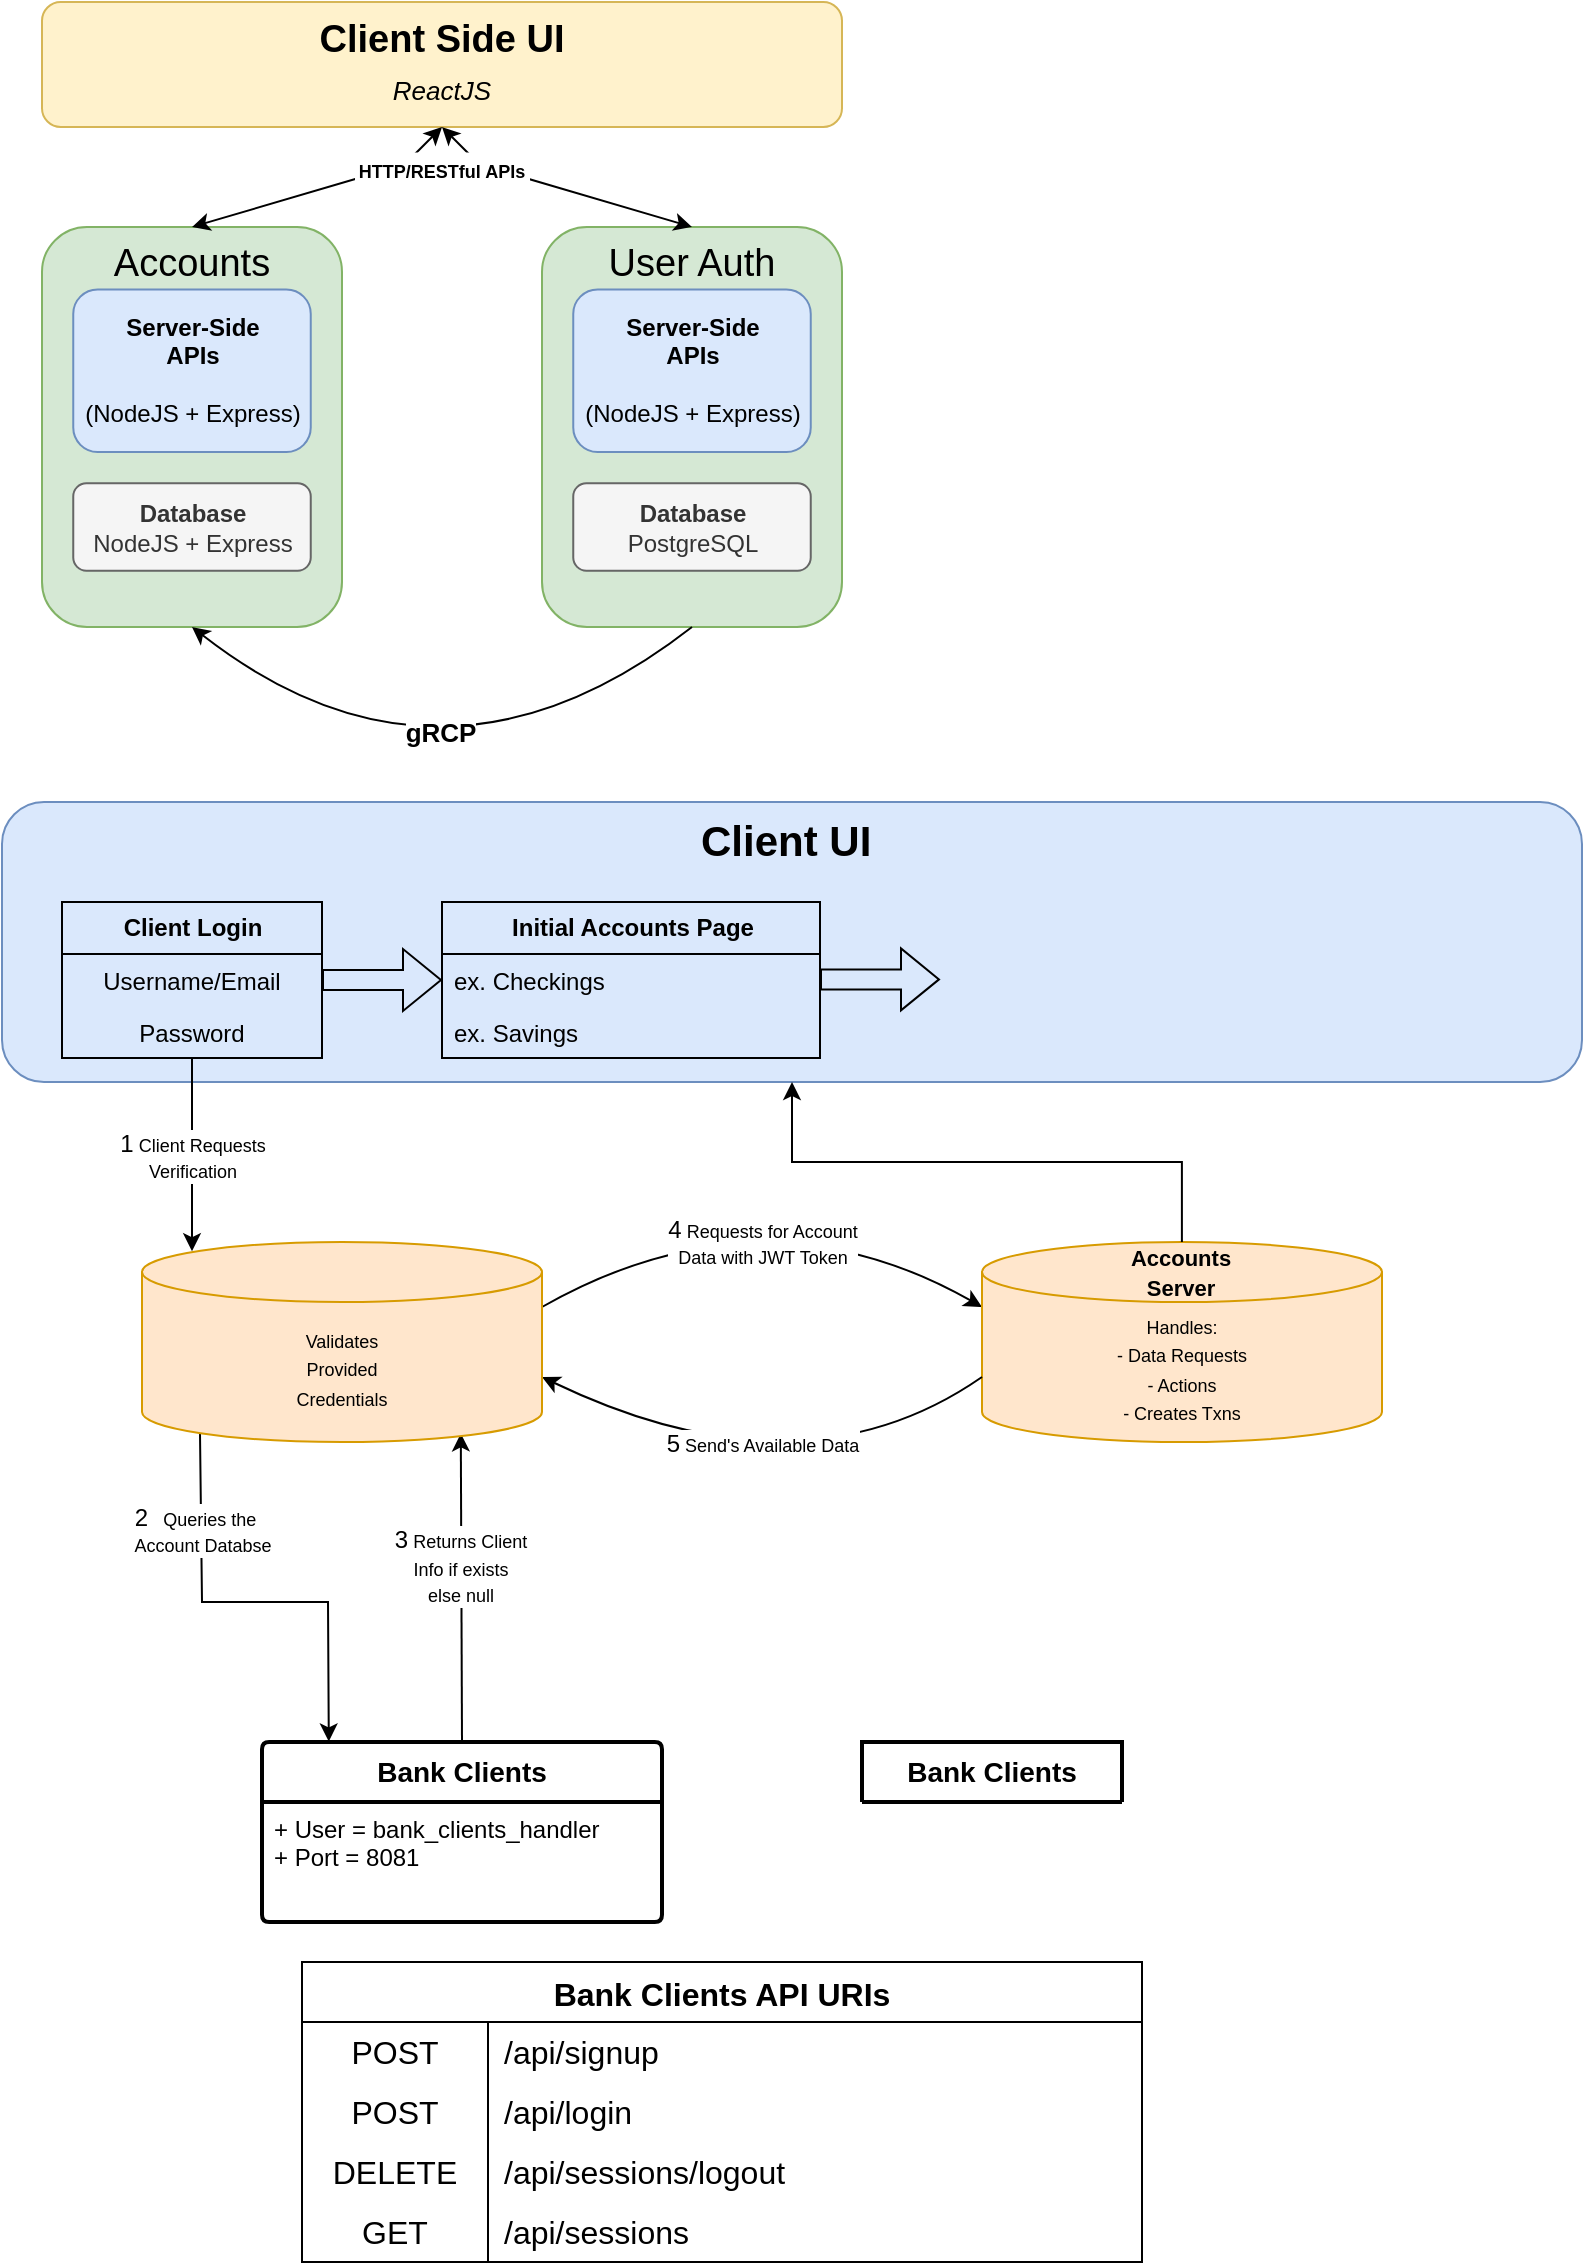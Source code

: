 <mxfile version="21.5.0" type="github">
  <diagram id="prtHgNgQTEPvFCAcTncT" name="Page-1">
    <mxGraphModel dx="2985" dy="1915" grid="1" gridSize="10" guides="1" tooltips="1" connect="1" arrows="1" fold="1" page="1" pageScale="1" pageWidth="827" pageHeight="1169" math="0" shadow="0">
      <root>
        <mxCell id="0" />
        <mxCell id="1" parent="0" />
        <mxCell id="eUzGpIg8TRW1UEkUdWS9-5" value="&lt;b&gt;Bank Clients&lt;/b&gt;" style="swimlane;childLayout=stackLayout;horizontal=1;startSize=30;horizontalStack=0;rounded=1;fontSize=14;fontStyle=0;strokeWidth=2;resizeParent=0;resizeLast=1;shadow=0;dashed=0;align=center;arcSize=4;whiteSpace=wrap;html=1;" parent="1" vertex="1">
          <mxGeometry x="150" y="910" width="200" height="90" as="geometry">
            <mxRectangle x="150" y="910" width="130" height="30" as="alternateBounds" />
          </mxGeometry>
        </mxCell>
        <mxCell id="eUzGpIg8TRW1UEkUdWS9-6" value="+ User = bank_clients_handler&lt;br&gt;+ Port = 8081&lt;br&gt;&lt;br&gt;" style="align=left;strokeColor=none;fillColor=none;spacingLeft=4;fontSize=12;verticalAlign=top;resizable=0;rotatable=0;part=1;html=1;" parent="eUzGpIg8TRW1UEkUdWS9-5" vertex="1">
          <mxGeometry y="30" width="200" height="60" as="geometry" />
        </mxCell>
        <mxCell id="sCzp43F6P4eFwaI27-4t-1" value="" style="group;aspect=fixed;strokeWidth=0;fontColor=default;labelBackgroundColor=none;" parent="1" vertex="1" connectable="0">
          <mxGeometry x="40" y="40" width="400" height="312.5" as="geometry" />
        </mxCell>
        <mxCell id="W_EmYKKKbLou7GbKtM4T-2" value="&lt;p style=&quot;line-height: 100%;&quot;&gt;&lt;b style=&quot;&quot;&gt;&lt;font style=&quot;font-size: 19px;&quot;&gt;Client Side UI&lt;/font&gt;&lt;/b&gt;&lt;font style=&quot;font-size: 13px;&quot;&gt;&lt;i&gt;&lt;br&gt;&lt;/i&gt;&lt;/font&gt;&lt;/p&gt;&lt;p style=&quot;line-height: 100%;&quot;&gt;&lt;font style=&quot;font-size: 13px;&quot;&gt;&lt;i&gt;ReactJS&lt;/i&gt;&lt;/font&gt;&lt;/p&gt;" style="rounded=1;whiteSpace=wrap;html=1;fillColor=#fff2cc;strokeColor=#d6b656;" parent="sCzp43F6P4eFwaI27-4t-1" vertex="1">
          <mxGeometry width="400" height="62.5" as="geometry" />
        </mxCell>
        <mxCell id="W_EmYKKKbLou7GbKtM4T-4" value="&lt;font style=&quot;&quot;&gt;&lt;font style=&quot;font-size: 19px;&quot;&gt;Accounts&lt;/font&gt;&lt;/font&gt;" style="rounded=1;whiteSpace=wrap;html=1;fillColor=#d5e8d4;strokeColor=#82b366;verticalAlign=top;labelPosition=center;verticalLabelPosition=middle;align=center;" parent="sCzp43F6P4eFwaI27-4t-1" vertex="1">
          <mxGeometry y="112.5" width="150" height="200" as="geometry" />
        </mxCell>
        <mxCell id="W_EmYKKKbLou7GbKtM4T-5" value="&lt;font style=&quot;&quot;&gt;&lt;font style=&quot;font-size: 19px;&quot;&gt;User Auth&lt;/font&gt;&lt;/font&gt;" style="rounded=1;whiteSpace=wrap;html=1;fillColor=#d5e8d4;strokeColor=#82b366;verticalAlign=top;" parent="sCzp43F6P4eFwaI27-4t-1" vertex="1">
          <mxGeometry x="250" y="112.5" width="150" height="200" as="geometry" />
        </mxCell>
        <mxCell id="W_EmYKKKbLou7GbKtM4T-6" value="&lt;font style=&quot;font-size: 12px;&quot;&gt;&lt;b&gt;&lt;span style=&quot;&quot;&gt;Server-Side &lt;/span&gt;&lt;br&gt;&lt;/b&gt;&lt;span style=&quot;&quot;&gt;&lt;b&gt;APIs&lt;/b&gt;&lt;br&gt;&lt;/span&gt;&lt;br&gt;&lt;font style=&quot;font-size: 12px;&quot;&gt;(NodeJS + Express)&lt;/font&gt;&lt;br&gt;&lt;/font&gt;" style="rounded=1;whiteSpace=wrap;html=1;fillColor=#dae8fc;strokeColor=#6c8ebf;" parent="sCzp43F6P4eFwaI27-4t-1" vertex="1">
          <mxGeometry x="15.625" y="143.75" width="118.75" height="81.25" as="geometry" />
        </mxCell>
        <mxCell id="W_EmYKKKbLou7GbKtM4T-7" value="&lt;span style=&quot;color: rgb(0, 0, 0); font-family: Helvetica; font-style: normal; font-variant-ligatures: normal; font-variant-caps: normal; letter-spacing: normal; orphans: 2; text-align: center; text-indent: 0px; text-transform: none; widows: 2; word-spacing: 0px; -webkit-text-stroke-width: 0px; text-decoration-thickness: initial; text-decoration-style: initial; text-decoration-color: initial; float: none; display: inline !important;&quot;&gt;&lt;font style=&quot;font-size: 12px;&quot;&gt;&lt;b&gt;&lt;span style=&quot;&quot;&gt;Server-Side &lt;/span&gt;&lt;br&gt;&lt;/b&gt;&lt;span style=&quot;&quot;&gt;&lt;b&gt;APIs&lt;br&gt;&lt;/b&gt;&lt;/span&gt;&lt;br&gt;&lt;font style=&quot;font-weight: 400; font-size: 12px;&quot;&gt;(NodeJS + Express)&lt;/font&gt;&lt;br&gt;&lt;/font&gt;&lt;/span&gt;" style="rounded=1;whiteSpace=wrap;html=1;fillColor=#dae8fc;strokeColor=#6c8ebf;labelBackgroundColor=none;" parent="sCzp43F6P4eFwaI27-4t-1" vertex="1">
          <mxGeometry x="265.625" y="143.75" width="118.75" height="81.25" as="geometry" />
        </mxCell>
        <mxCell id="W_EmYKKKbLou7GbKtM4T-8" value="&lt;font style=&quot;font-size: 12px;&quot;&gt;&lt;span style=&quot;&quot;&gt;&lt;b&gt;Database&lt;/b&gt;&lt;/span&gt;&lt;br&gt;&lt;font style=&quot;font-size: 12px;&quot;&gt;NodeJS + Express&lt;/font&gt;&lt;br&gt;&lt;/font&gt;" style="rounded=1;whiteSpace=wrap;html=1;fillColor=#f5f5f5;fontColor=#333333;strokeColor=#666666;" parent="sCzp43F6P4eFwaI27-4t-1" vertex="1">
          <mxGeometry x="15.625" y="240.625" width="118.75" height="43.75" as="geometry" />
        </mxCell>
        <mxCell id="W_EmYKKKbLou7GbKtM4T-9" value="&lt;font style=&quot;font-size: 12px;&quot;&gt;&lt;span style=&quot;&quot;&gt;&lt;b&gt;Database&lt;/b&gt;&lt;/span&gt;&lt;br&gt;&lt;font style=&quot;font-size: 12px;&quot;&gt;PostgreSQL&lt;/font&gt;&lt;br&gt;&lt;/font&gt;" style="rounded=1;whiteSpace=wrap;html=1;fillColor=#f5f5f5;fontColor=#333333;strokeColor=#666666;" parent="sCzp43F6P4eFwaI27-4t-1" vertex="1">
          <mxGeometry x="265.625" y="240.625" width="118.75" height="43.75" as="geometry" />
        </mxCell>
        <mxCell id="07pTWyjCVWl16_RxVCYl-13" value="" style="endArrow=classic;startArrow=classic;html=1;rounded=0;" parent="sCzp43F6P4eFwaI27-4t-1" edge="1">
          <mxGeometry width="50" height="50" relative="1" as="geometry">
            <mxPoint x="75" y="112.5" as="sourcePoint" />
            <mxPoint x="200" y="62.5" as="targetPoint" />
            <Array as="points">
              <mxPoint x="181.25" y="81.25" />
            </Array>
          </mxGeometry>
        </mxCell>
        <mxCell id="07pTWyjCVWl16_RxVCYl-14" value="" style="endArrow=classic;startArrow=classic;html=1;rounded=0;exitX=0.5;exitY=1;exitDx=0;exitDy=0;entryX=0.5;entryY=0;entryDx=0;entryDy=0;" parent="sCzp43F6P4eFwaI27-4t-1" source="W_EmYKKKbLou7GbKtM4T-2" target="W_EmYKKKbLou7GbKtM4T-5" edge="1">
          <mxGeometry width="50" height="50" relative="1" as="geometry">
            <mxPoint x="200" y="112.5" as="sourcePoint" />
            <mxPoint x="325" y="62.5" as="targetPoint" />
            <Array as="points">
              <mxPoint x="218.75" y="81.25" />
            </Array>
          </mxGeometry>
        </mxCell>
        <mxCell id="sCzp43F6P4eFwaI27-4t-2" value="" style="curved=1;endArrow=classic;html=1;rounded=0;entryX=0.5;entryY=1;entryDx=0;entryDy=0;exitX=0.5;exitY=1;exitDx=0;exitDy=0;" parent="sCzp43F6P4eFwaI27-4t-1" source="W_EmYKKKbLou7GbKtM4T-5" target="W_EmYKKKbLou7GbKtM4T-4" edge="1">
          <mxGeometry width="50" height="50" relative="1" as="geometry">
            <mxPoint x="175" y="380" as="sourcePoint" />
            <mxPoint x="80" y="370" as="targetPoint" />
            <Array as="points">
              <mxPoint x="200" y="410" />
            </Array>
          </mxGeometry>
        </mxCell>
        <mxCell id="sCzp43F6P4eFwaI27-4t-3" value="&lt;font size=&quot;1&quot; style=&quot;&quot;&gt;&lt;b style=&quot;font-size: 13px;&quot;&gt;gRCP&lt;/b&gt;&lt;/font&gt;" style="edgeLabel;html=1;align=center;verticalAlign=middle;resizable=0;points=[];" parent="sCzp43F6P4eFwaI27-4t-2" vertex="1" connectable="0">
          <mxGeometry x="0.18" y="-35" relative="1" as="geometry">
            <mxPoint as="offset" />
          </mxGeometry>
        </mxCell>
        <mxCell id="07pTWyjCVWl16_RxVCYl-11" value="&lt;b&gt;&lt;font style=&quot;font-size: 9px;&quot;&gt;HTTP/RESTful APIs&lt;/font&gt;&lt;/b&gt;" style="rounded=0;whiteSpace=wrap;html=1;strokeWidth=0;fillColor=default;gradientColor=none;dashed=1;dashPattern=1 4;perimeterSpacing=13;strokeColor=none;" parent="sCzp43F6P4eFwaI27-4t-1" vertex="1">
          <mxGeometry x="156.25" y="75" width="87.5" height="18.75" as="geometry" />
        </mxCell>
        <mxCell id="sCzp43F6P4eFwaI27-4t-16" value="&lt;b&gt;&lt;font style=&quot;font-size: 21px;&quot;&gt;Client UI&amp;nbsp;&lt;/font&gt;&lt;/b&gt;" style="rounded=1;whiteSpace=wrap;html=1;fillColor=#dae8fc;strokeColor=#6c8ebf;verticalAlign=top;" parent="1" vertex="1">
          <mxGeometry x="20" y="440" width="790" height="140" as="geometry" />
        </mxCell>
        <mxCell id="sCzp43F6P4eFwaI27-4t-22" value="&lt;font style=&quot;border-color: var(--border-color); font-size: 12px;&quot;&gt;1&lt;/font&gt;&lt;font style=&quot;border-color: var(--border-color); font-size: 9px;&quot;&gt;&amp;nbsp;Client Requests&lt;br style=&quot;border-color: var(--border-color);&quot;&gt;Verification&lt;/font&gt;" style="endArrow=classic;html=1;rounded=0;entryX=0.125;entryY=0.046;entryDx=0;entryDy=0;entryPerimeter=0;exitX=0.5;exitY=1;exitDx=0;exitDy=0;exitPerimeter=0;" parent="1" source="sCzp43F6P4eFwaI27-4t-52" edge="1">
          <mxGeometry width="50" height="50" relative="1" as="geometry">
            <mxPoint x="115" y="605" as="sourcePoint" />
            <mxPoint x="115" y="664.6" as="targetPoint" />
            <Array as="points" />
          </mxGeometry>
        </mxCell>
        <mxCell id="sCzp43F6P4eFwaI27-4t-27" value="&lt;font style=&quot;font-size: 12px;&quot;&gt;4&lt;/font&gt;&lt;font style=&quot;font-size: 9px;&quot;&gt; Requests for Account&lt;br&gt;Data with JWT Token&lt;/font&gt;" style="endArrow=classic;html=1;exitX=1;exitY=0;exitDx=0;exitDy=32.5;exitPerimeter=0;entryX=0;entryY=0;entryDx=0;entryDy=32.5;entryPerimeter=0;curved=1;" parent="1" target="sCzp43F6P4eFwaI27-4t-59" edge="1">
          <mxGeometry x="-0.117" y="-26" width="50" height="50" relative="1" as="geometry">
            <mxPoint x="290" y="692.5" as="sourcePoint" />
            <mxPoint x="440" y="780" as="targetPoint" />
            <Array as="points">
              <mxPoint x="400" y="630" />
            </Array>
            <mxPoint as="offset" />
          </mxGeometry>
        </mxCell>
        <mxCell id="sCzp43F6P4eFwaI27-4t-29" value="&lt;font style=&quot;font-size: 9px;&quot;&gt;&lt;br&gt;&lt;/font&gt;" style="edgeLabel;html=1;align=left;verticalAlign=middle;resizable=0;points=[];spacing=0;" parent="sCzp43F6P4eFwaI27-4t-27" vertex="1" connectable="0">
          <mxGeometry x="0.289" y="-2" relative="1" as="geometry">
            <mxPoint x="-71" y="-22" as="offset" />
          </mxGeometry>
        </mxCell>
        <mxCell id="sCzp43F6P4eFwaI27-4t-35" value="&lt;div style=&quot;&quot;&gt;&lt;br&gt;&lt;/div&gt;" style="edgeLabel;html=1;align=left;verticalAlign=middle;resizable=0;points=[];spacing=0;" parent="sCzp43F6P4eFwaI27-4t-27" vertex="1" connectable="0">
          <mxGeometry x="0.288" y="-1" relative="1" as="geometry">
            <mxPoint x="-71" y="19" as="offset" />
          </mxGeometry>
        </mxCell>
        <mxCell id="sCzp43F6P4eFwaI27-4t-43" value="&lt;b&gt;Initial Accounts Page&lt;/b&gt;" style="swimlane;fontStyle=0;childLayout=stackLayout;horizontal=1;startSize=26;fillColor=none;horizontalStack=0;resizeParent=1;resizeParentMax=0;resizeLast=0;collapsible=1;marginBottom=0;html=1;" parent="1" vertex="1">
          <mxGeometry x="240" y="490" width="189" height="78" as="geometry" />
        </mxCell>
        <mxCell id="sCzp43F6P4eFwaI27-4t-45" value="ex. Checkings" style="text;strokeColor=none;fillColor=none;align=left;verticalAlign=top;spacingLeft=4;spacingRight=4;overflow=hidden;rotatable=0;points=[[0,0.5],[1,0.5]];portConstraint=eastwest;whiteSpace=wrap;html=1;" parent="sCzp43F6P4eFwaI27-4t-43" vertex="1">
          <mxGeometry y="26" width="189" height="26" as="geometry" />
        </mxCell>
        <mxCell id="sCzp43F6P4eFwaI27-4t-46" value="ex. Savings" style="text;strokeColor=none;fillColor=none;align=left;verticalAlign=top;spacingLeft=4;spacingRight=4;overflow=hidden;rotatable=0;points=[[0,0.5],[1,0.5]];portConstraint=eastwest;whiteSpace=wrap;html=1;" parent="sCzp43F6P4eFwaI27-4t-43" vertex="1">
          <mxGeometry y="52" width="189" height="26" as="geometry" />
        </mxCell>
        <mxCell id="sCzp43F6P4eFwaI27-4t-48" value="&lt;b&gt;Client Login&lt;/b&gt;" style="swimlane;fontStyle=0;childLayout=stackLayout;horizontal=1;startSize=26;fillColor=none;horizontalStack=0;resizeParent=1;resizeParentMax=0;resizeLast=0;collapsible=1;marginBottom=0;html=1;" parent="1" vertex="1">
          <mxGeometry x="50" y="490" width="130" height="78" as="geometry" />
        </mxCell>
        <mxCell id="sCzp43F6P4eFwaI27-4t-50" value="Username/Email" style="text;strokeColor=none;fillColor=none;align=center;verticalAlign=top;spacingLeft=4;spacingRight=4;overflow=hidden;rotatable=0;points=[[0,0.5],[1,0.5]];portConstraint=eastwest;whiteSpace=wrap;html=1;" parent="sCzp43F6P4eFwaI27-4t-48" vertex="1">
          <mxGeometry y="26" width="130" height="26" as="geometry" />
        </mxCell>
        <mxCell id="sCzp43F6P4eFwaI27-4t-52" value="Password" style="text;strokeColor=none;fillColor=none;align=center;verticalAlign=top;spacingLeft=4;spacingRight=4;overflow=hidden;rotatable=0;points=[[0,0.5],[1,0.5]];portConstraint=eastwest;whiteSpace=wrap;html=1;" parent="sCzp43F6P4eFwaI27-4t-48" vertex="1">
          <mxGeometry y="52" width="130" height="26" as="geometry" />
        </mxCell>
        <mxCell id="sCzp43F6P4eFwaI27-4t-55" value="" style="endArrow=classic;html=1;rounded=0;sourcePerimeterSpacing=0;exitX=0.145;exitY=1;exitDx=0;exitDy=-4.35;exitPerimeter=0;entryX=0.167;entryY=-0.003;entryDx=0;entryDy=0;entryPerimeter=0;" parent="1" source="eUzGpIg8TRW1UEkUdWS9-9" target="eUzGpIg8TRW1UEkUdWS9-5" edge="1">
          <mxGeometry width="50" height="50" relative="1" as="geometry">
            <mxPoint x="190" y="760" as="sourcePoint" />
            <mxPoint x="156.5" y="1025" as="targetPoint" />
            <Array as="points">
              <mxPoint x="120" y="840" />
              <mxPoint x="183" y="840" />
            </Array>
          </mxGeometry>
        </mxCell>
        <mxCell id="sCzp43F6P4eFwaI27-4t-56" value="&lt;font style=&quot;font-size: 12px;&quot;&gt;2&lt;/font&gt;&lt;font style=&quot;font-size: 9px;&quot;&gt;&amp;nbsp; &amp;nbsp;Queries the&amp;nbsp; &amp;nbsp;&lt;br&gt;Account Databse&lt;/font&gt;" style="edgeLabel;html=1;align=center;verticalAlign=middle;resizable=0;points=[];" parent="sCzp43F6P4eFwaI27-4t-55" vertex="1" connectable="0">
          <mxGeometry x="-0.057" y="-1" relative="1" as="geometry">
            <mxPoint x="-18" y="-37" as="offset" />
          </mxGeometry>
        </mxCell>
        <mxCell id="sCzp43F6P4eFwaI27-4t-57" value="" style="endArrow=classic;html=1;rounded=0;exitX=0.5;exitY=0;exitDx=0;exitDy=0;entryX=0.797;entryY=0.957;entryDx=0;entryDy=0;entryPerimeter=0;" parent="1" source="eUzGpIg8TRW1UEkUdWS9-5" target="eUzGpIg8TRW1UEkUdWS9-9" edge="1">
          <mxGeometry width="50" height="50" relative="1" as="geometry">
            <mxPoint x="285.25" y="940" as="sourcePoint" />
            <mxPoint x="246.4" y="757.6" as="targetPoint" />
          </mxGeometry>
        </mxCell>
        <mxCell id="sCzp43F6P4eFwaI27-4t-58" value="&lt;font style=&quot;font-size: 9px;&quot;&gt;&lt;font style=&quot;font-size: 12px;&quot;&gt;3&lt;/font&gt; Returns Client&lt;br&gt;Info if exists&lt;br&gt;else null&lt;br&gt;&lt;/font&gt;" style="edgeLabel;html=1;align=center;verticalAlign=middle;resizable=0;points=[];" parent="sCzp43F6P4eFwaI27-4t-57" vertex="1" connectable="0">
          <mxGeometry x="0.048" relative="1" as="geometry">
            <mxPoint x="-1" y="-7" as="offset" />
          </mxGeometry>
        </mxCell>
        <mxCell id="sCzp43F6P4eFwaI27-4t-63" value="" style="shape=flexArrow;endArrow=classic;html=1;rounded=0;exitX=1;exitY=0.5;exitDx=0;exitDy=0;" parent="1" source="sCzp43F6P4eFwaI27-4t-50" target="sCzp43F6P4eFwaI27-4t-43" edge="1">
          <mxGeometry width="50" height="50" relative="1" as="geometry">
            <mxPoint x="180" y="554" as="sourcePoint" />
            <mxPoint x="230" y="504" as="targetPoint" />
          </mxGeometry>
        </mxCell>
        <mxCell id="sCzp43F6P4eFwaI27-4t-65" value="" style="shape=flexArrow;endArrow=classic;html=1;rounded=0;exitX=1;exitY=0.5;exitDx=0;exitDy=0;" parent="1" edge="1">
          <mxGeometry width="50" height="50" relative="1" as="geometry">
            <mxPoint x="429" y="528.69" as="sourcePoint" />
            <mxPoint x="489" y="528.69" as="targetPoint" />
          </mxGeometry>
        </mxCell>
        <mxCell id="sCzp43F6P4eFwaI27-4t-66" value="" style="group;verticalAlign=middle;" parent="1" vertex="1" connectable="0">
          <mxGeometry x="510" y="660" width="200" height="100" as="geometry" />
        </mxCell>
        <mxCell id="sCzp43F6P4eFwaI27-4t-59" value="&lt;font style=&quot;font-size: 9px;&quot;&gt;Handles:&lt;br&gt;- Data Requests&lt;br&gt;- Actions&lt;br&gt;- Creates Txns&lt;/font&gt;" style="shape=cylinder3;whiteSpace=wrap;html=1;boundedLbl=1;backgroundOutline=1;size=15;fillColor=#ffe6cc;strokeColor=#d79b00;" parent="sCzp43F6P4eFwaI27-4t-66" vertex="1">
          <mxGeometry width="200" height="100" as="geometry" />
        </mxCell>
        <mxCell id="sCzp43F6P4eFwaI27-4t-62" value="&lt;font style=&quot;font-size: 11px;&quot;&gt;&lt;b&gt;Accounts Server&lt;/b&gt;&lt;/font&gt;" style="text;html=1;strokeColor=none;fillColor=none;align=center;verticalAlign=middle;whiteSpace=wrap;rounded=0;" parent="sCzp43F6P4eFwaI27-4t-66" vertex="1">
          <mxGeometry x="71.429" width="57.143" height="30" as="geometry" />
        </mxCell>
        <mxCell id="sCzp43F6P4eFwaI27-4t-73" value="" style="endArrow=classic;html=1;entryX=1;entryY=0;entryDx=0;entryDy=67.5;entryPerimeter=0;exitX=0;exitY=0;exitDx=0;exitDy=67.5;exitPerimeter=0;curved=1;" parent="1" source="sCzp43F6P4eFwaI27-4t-59" edge="1">
          <mxGeometry width="50" height="50" relative="1" as="geometry">
            <mxPoint x="410" y="850" as="sourcePoint" />
            <mxPoint x="290" y="727.5" as="targetPoint" />
            <Array as="points">
              <mxPoint x="420" y="790" />
            </Array>
          </mxGeometry>
        </mxCell>
        <mxCell id="sCzp43F6P4eFwaI27-4t-74" value="&lt;font style=&quot;font-size: 12px;&quot;&gt;5&lt;/font&gt;&lt;font style=&quot;font-size: 9px;&quot;&gt;&amp;nbsp;Send&#39;s Available Data&lt;/font&gt;" style="edgeLabel;html=1;align=center;verticalAlign=middle;resizable=0;points=[];" parent="sCzp43F6P4eFwaI27-4t-73" vertex="1" connectable="0">
          <mxGeometry x="-0.183" y="-21" relative="1" as="geometry">
            <mxPoint x="-13" y="-9" as="offset" />
          </mxGeometry>
        </mxCell>
        <mxCell id="eUzGpIg8TRW1UEkUdWS9-9" value="&lt;font style=&quot;font-size: 9px;&quot;&gt;Validates&lt;br&gt;Provided&lt;br&gt;Credentials&lt;/font&gt;" style="shape=cylinder3;whiteSpace=wrap;html=1;boundedLbl=1;backgroundOutline=1;size=15;fillColor=#ffe6cc;strokeColor=#d79b00;" parent="1" vertex="1">
          <mxGeometry x="90" y="660" width="200" height="100" as="geometry" />
        </mxCell>
        <mxCell id="eUzGpIg8TRW1UEkUdWS9-10" value="&lt;b&gt;Bank Clients&lt;/b&gt;" style="swimlane;childLayout=stackLayout;horizontal=1;startSize=30;horizontalStack=0;rounded=1;fontSize=14;fontStyle=0;strokeWidth=2;resizeParent=0;resizeLast=1;shadow=0;dashed=0;align=center;arcSize=4;whiteSpace=wrap;html=1;" parent="1" vertex="1" collapsed="1">
          <mxGeometry x="450" y="910" width="130" height="30" as="geometry">
            <mxRectangle x="450" y="910" width="200" height="90" as="alternateBounds" />
          </mxGeometry>
        </mxCell>
        <mxCell id="eUzGpIg8TRW1UEkUdWS9-11" value="+ User = bank_clients_handler&lt;br&gt;+ Port = 8082" style="align=left;strokeColor=none;fillColor=none;spacingLeft=4;fontSize=12;verticalAlign=top;resizable=0;rotatable=0;part=1;html=1;" parent="eUzGpIg8TRW1UEkUdWS9-10" vertex="1">
          <mxGeometry y="30" width="200" height="60" as="geometry" />
        </mxCell>
        <mxCell id="z2G0gvm6WZcUEfVgNqnq-1" value="Bank Clients API URIs" style="shape=table;startSize=30;container=1;collapsible=0;childLayout=tableLayout;fixedRows=1;rowLines=0;fontStyle=1;strokeColor=default;fontSize=16;" parent="1" vertex="1">
          <mxGeometry x="170" y="1020" width="420" height="150" as="geometry" />
        </mxCell>
        <mxCell id="z2G0gvm6WZcUEfVgNqnq-2" value="" style="shape=tableRow;horizontal=0;startSize=0;swimlaneHead=0;swimlaneBody=0;top=0;left=0;bottom=0;right=0;collapsible=0;dropTarget=0;fillColor=none;points=[[0,0.5],[1,0.5]];portConstraint=eastwest;strokeColor=inherit;fontSize=16;" parent="z2G0gvm6WZcUEfVgNqnq-1" vertex="1">
          <mxGeometry y="30" width="420" height="30" as="geometry" />
        </mxCell>
        <mxCell id="z2G0gvm6WZcUEfVgNqnq-3" value="POST" style="shape=partialRectangle;html=1;whiteSpace=wrap;connectable=0;fillColor=none;top=0;left=0;bottom=0;right=0;overflow=hidden;pointerEvents=1;strokeColor=inherit;fontSize=16;" parent="z2G0gvm6WZcUEfVgNqnq-2" vertex="1">
          <mxGeometry width="93" height="30" as="geometry">
            <mxRectangle width="93" height="30" as="alternateBounds" />
          </mxGeometry>
        </mxCell>
        <mxCell id="z2G0gvm6WZcUEfVgNqnq-4" value="/api/signup" style="shape=partialRectangle;html=1;whiteSpace=wrap;connectable=0;fillColor=none;top=0;left=0;bottom=0;right=0;align=left;spacingLeft=6;overflow=hidden;strokeColor=inherit;fontSize=16;" parent="z2G0gvm6WZcUEfVgNqnq-2" vertex="1">
          <mxGeometry x="93" width="327" height="30" as="geometry">
            <mxRectangle width="327" height="30" as="alternateBounds" />
          </mxGeometry>
        </mxCell>
        <mxCell id="z2G0gvm6WZcUEfVgNqnq-5" value="" style="shape=tableRow;horizontal=0;startSize=0;swimlaneHead=0;swimlaneBody=0;top=0;left=0;bottom=0;right=0;collapsible=0;dropTarget=0;fillColor=none;points=[[0,0.5],[1,0.5]];portConstraint=eastwest;strokeColor=inherit;fontSize=16;" parent="z2G0gvm6WZcUEfVgNqnq-1" vertex="1">
          <mxGeometry y="60" width="420" height="30" as="geometry" />
        </mxCell>
        <mxCell id="z2G0gvm6WZcUEfVgNqnq-6" value="POST" style="shape=partialRectangle;html=1;whiteSpace=wrap;connectable=0;fillColor=none;top=0;left=0;bottom=0;right=0;overflow=hidden;strokeColor=inherit;fontSize=16;" parent="z2G0gvm6WZcUEfVgNqnq-5" vertex="1">
          <mxGeometry width="93" height="30" as="geometry">
            <mxRectangle width="93" height="30" as="alternateBounds" />
          </mxGeometry>
        </mxCell>
        <mxCell id="z2G0gvm6WZcUEfVgNqnq-7" value="/api/login" style="shape=partialRectangle;html=1;whiteSpace=wrap;connectable=0;fillColor=none;top=0;left=0;bottom=0;right=0;align=left;spacingLeft=6;overflow=hidden;strokeColor=inherit;fontSize=16;" parent="z2G0gvm6WZcUEfVgNqnq-5" vertex="1">
          <mxGeometry x="93" width="327" height="30" as="geometry">
            <mxRectangle width="327" height="30" as="alternateBounds" />
          </mxGeometry>
        </mxCell>
        <mxCell id="z2G0gvm6WZcUEfVgNqnq-8" value="" style="shape=tableRow;horizontal=0;startSize=0;swimlaneHead=0;swimlaneBody=0;top=0;left=0;bottom=0;right=0;collapsible=0;dropTarget=0;fillColor=none;points=[[0,0.5],[1,0.5]];portConstraint=eastwest;strokeColor=inherit;fontSize=16;" parent="z2G0gvm6WZcUEfVgNqnq-1" vertex="1">
          <mxGeometry y="90" width="420" height="30" as="geometry" />
        </mxCell>
        <mxCell id="z2G0gvm6WZcUEfVgNqnq-9" value="DELETE" style="shape=partialRectangle;html=1;whiteSpace=wrap;connectable=0;fillColor=none;top=0;left=0;bottom=0;right=0;overflow=hidden;strokeColor=inherit;fontSize=16;" parent="z2G0gvm6WZcUEfVgNqnq-8" vertex="1">
          <mxGeometry width="93" height="30" as="geometry">
            <mxRectangle width="93" height="30" as="alternateBounds" />
          </mxGeometry>
        </mxCell>
        <mxCell id="z2G0gvm6WZcUEfVgNqnq-10" value="/api/sessions/logout" style="shape=partialRectangle;html=1;whiteSpace=wrap;connectable=0;fillColor=none;top=0;left=0;bottom=0;right=0;align=left;spacingLeft=6;overflow=hidden;strokeColor=inherit;fontSize=16;" parent="z2G0gvm6WZcUEfVgNqnq-8" vertex="1">
          <mxGeometry x="93" width="327" height="30" as="geometry">
            <mxRectangle width="327" height="30" as="alternateBounds" />
          </mxGeometry>
        </mxCell>
        <mxCell id="z2G0gvm6WZcUEfVgNqnq-14" style="shape=tableRow;horizontal=0;startSize=0;swimlaneHead=0;swimlaneBody=0;top=0;left=0;bottom=0;right=0;collapsible=0;dropTarget=0;fillColor=none;points=[[0,0.5],[1,0.5]];portConstraint=eastwest;strokeColor=inherit;fontSize=16;" parent="z2G0gvm6WZcUEfVgNqnq-1" vertex="1">
          <mxGeometry y="120" width="420" height="30" as="geometry" />
        </mxCell>
        <mxCell id="z2G0gvm6WZcUEfVgNqnq-15" value="GET" style="shape=partialRectangle;html=1;whiteSpace=wrap;connectable=0;fillColor=none;top=0;left=0;bottom=0;right=0;overflow=hidden;strokeColor=inherit;fontSize=16;" parent="z2G0gvm6WZcUEfVgNqnq-14" vertex="1">
          <mxGeometry width="93" height="30" as="geometry">
            <mxRectangle width="93" height="30" as="alternateBounds" />
          </mxGeometry>
        </mxCell>
        <mxCell id="z2G0gvm6WZcUEfVgNqnq-16" value="/api/sessions" style="shape=partialRectangle;html=1;whiteSpace=wrap;connectable=0;fillColor=none;top=0;left=0;bottom=0;right=0;align=left;spacingLeft=6;overflow=hidden;strokeColor=inherit;fontSize=16;" parent="z2G0gvm6WZcUEfVgNqnq-14" vertex="1">
          <mxGeometry x="93" width="327" height="30" as="geometry">
            <mxRectangle width="327" height="30" as="alternateBounds" />
          </mxGeometry>
        </mxCell>
        <mxCell id="z2G0gvm6WZcUEfVgNqnq-11" value="" style="shape=tableRow;horizontal=0;startSize=0;swimlaneHead=0;swimlaneBody=0;top=0;left=0;bottom=0;right=0;collapsible=0;dropTarget=0;fillColor=none;points=[[0,0.5],[1,0.5]];portConstraint=eastwest;strokeColor=inherit;fontSize=16;" parent="1" vertex="1">
          <mxGeometry x="204" y="1120" width="420" height="30" as="geometry" />
        </mxCell>
        <mxCell id="o2Jkxp3QcefxknTne0l--1" value="" style="edgeStyle=orthogonalEdgeStyle;rounded=0;orthogonalLoop=1;jettySize=auto;html=1;" edge="1" parent="1" source="sCzp43F6P4eFwaI27-4t-62" target="sCzp43F6P4eFwaI27-4t-16">
          <mxGeometry relative="1" as="geometry" />
        </mxCell>
      </root>
    </mxGraphModel>
  </diagram>
</mxfile>
